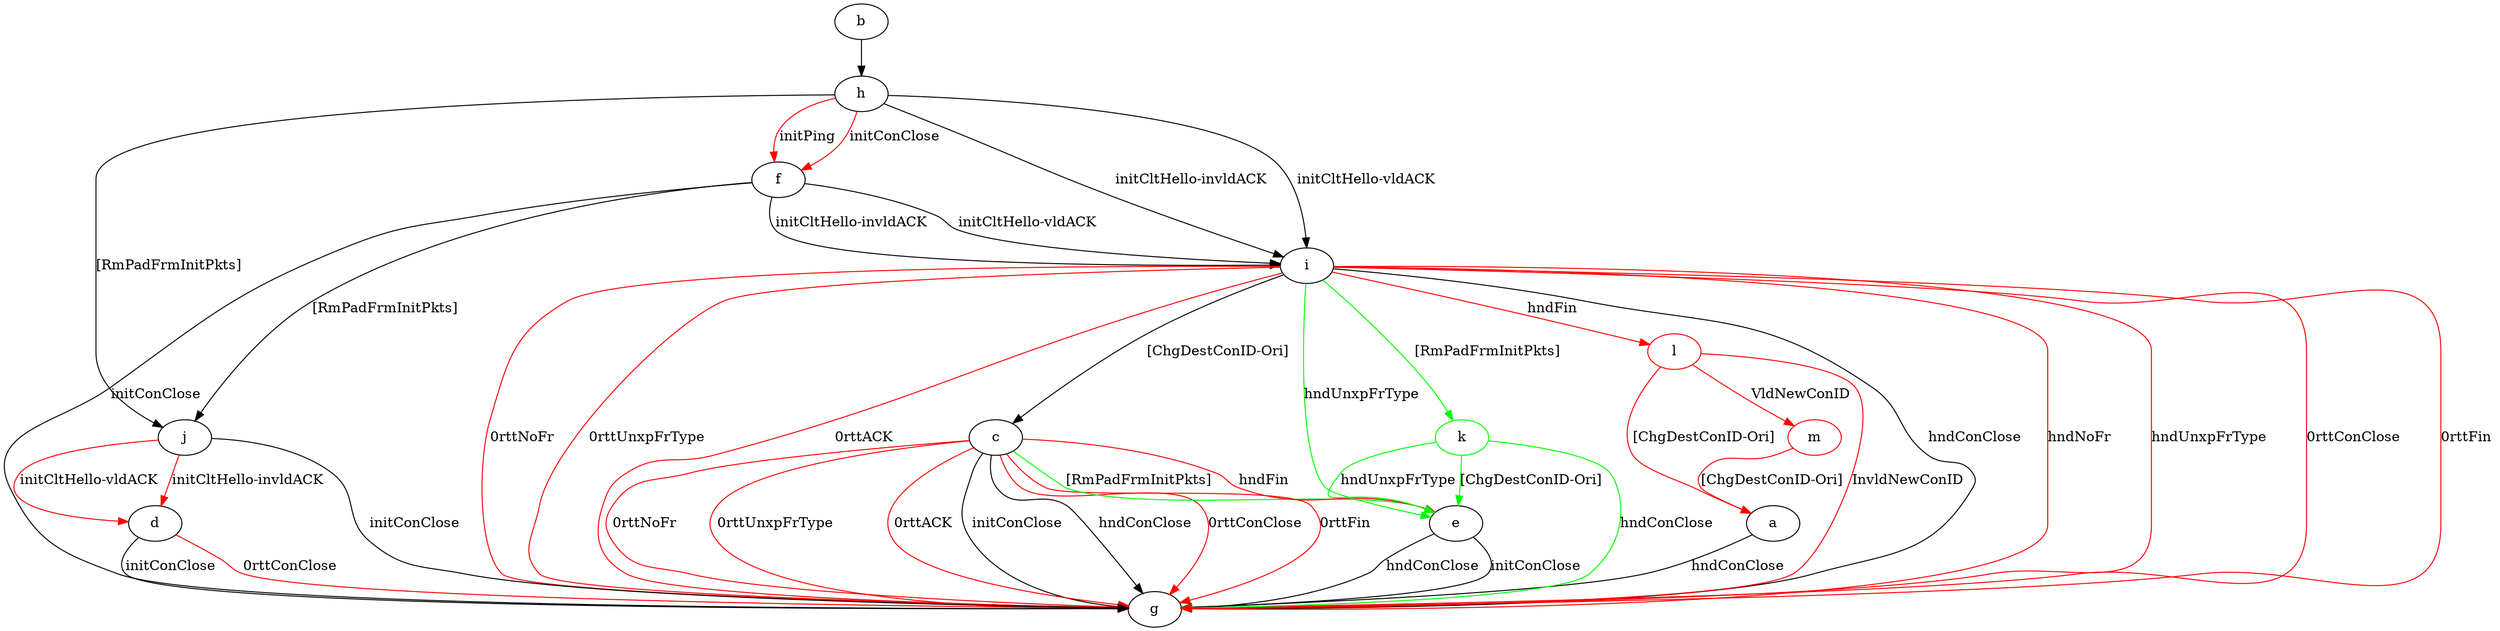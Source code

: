 digraph "" {
	a -> g	[key=0,
		label="hndConClose "];
	b -> h	[key=0];
	c -> e	[key=0,
		color=green,
		label="[RmPadFrmInitPkts] "];
	c -> e	[key=1,
		color=red,
		label="hndFin "];
	c -> g	[key=0,
		label="initConClose "];
	c -> g	[key=1,
		label="hndConClose "];
	c -> g	[key=2,
		color=red,
		label="0rttConClose "];
	c -> g	[key=3,
		color=red,
		label="0rttFin "];
	c -> g	[key=4,
		color=red,
		label="0rttNoFr "];
	c -> g	[key=5,
		color=red,
		label="0rttUnxpFrType "];
	c -> g	[key=6,
		color=red,
		label="0rttACK "];
	d -> g	[key=0,
		label="initConClose "];
	d -> g	[key=1,
		color=red,
		label="0rttConClose "];
	e -> g	[key=0,
		label="initConClose "];
	e -> g	[key=1,
		label="hndConClose "];
	f -> g	[key=0,
		label="initConClose "];
	f -> i	[key=0,
		label="initCltHello-vldACK "];
	f -> i	[key=1,
		label="initCltHello-invldACK "];
	f -> j	[key=0,
		label="[RmPadFrmInitPkts] "];
	h -> f	[key=0,
		color=red,
		label="initPing "];
	h -> f	[key=1,
		color=red,
		label="initConClose "];
	h -> i	[key=0,
		label="initCltHello-vldACK "];
	h -> i	[key=1,
		label="initCltHello-invldACK "];
	h -> j	[key=0,
		label="[RmPadFrmInitPkts] "];
	i -> c	[key=0,
		label="[ChgDestConID-Ori] "];
	i -> e	[key=0,
		color=green,
		label="hndUnxpFrType "];
	i -> g	[key=0,
		label="hndConClose "];
	i -> g	[key=1,
		color=red,
		label="hndNoFr "];
	i -> g	[key=2,
		color=red,
		label="hndUnxpFrType "];
	i -> g	[key=3,
		color=red,
		label="0rttConClose "];
	i -> g	[key=4,
		color=red,
		label="0rttFin "];
	i -> g	[key=5,
		color=red,
		label="0rttNoFr "];
	i -> g	[key=6,
		color=red,
		label="0rttUnxpFrType "];
	i -> g	[key=7,
		color=red,
		label="0rttACK "];
	k	[color=green];
	i -> k	[key=0,
		color=green,
		label="[RmPadFrmInitPkts] "];
	l	[color=red];
	i -> l	[key=0,
		color=red,
		label="hndFin "];
	j -> d	[key=0,
		color=red,
		label="initCltHello-vldACK "];
	j -> d	[key=1,
		color=red,
		label="initCltHello-invldACK "];
	j -> g	[key=0,
		label="initConClose "];
	k -> e	[key=0,
		color=green,
		label="hndUnxpFrType "];
	k -> e	[key=1,
		color=green,
		label="[ChgDestConID-Ori] "];
	k -> g	[key=0,
		color=green,
		label="hndConClose "];
	l -> a	[key=0,
		color=red,
		label="[ChgDestConID-Ori] "];
	l -> g	[key=0,
		color=red,
		label="InvldNewConID "];
	m	[color=red];
	l -> m	[key=0,
		color=red,
		label="VldNewConID "];
	m -> a	[key=0,
		color=red,
		label="[ChgDestConID-Ori] "];
}
